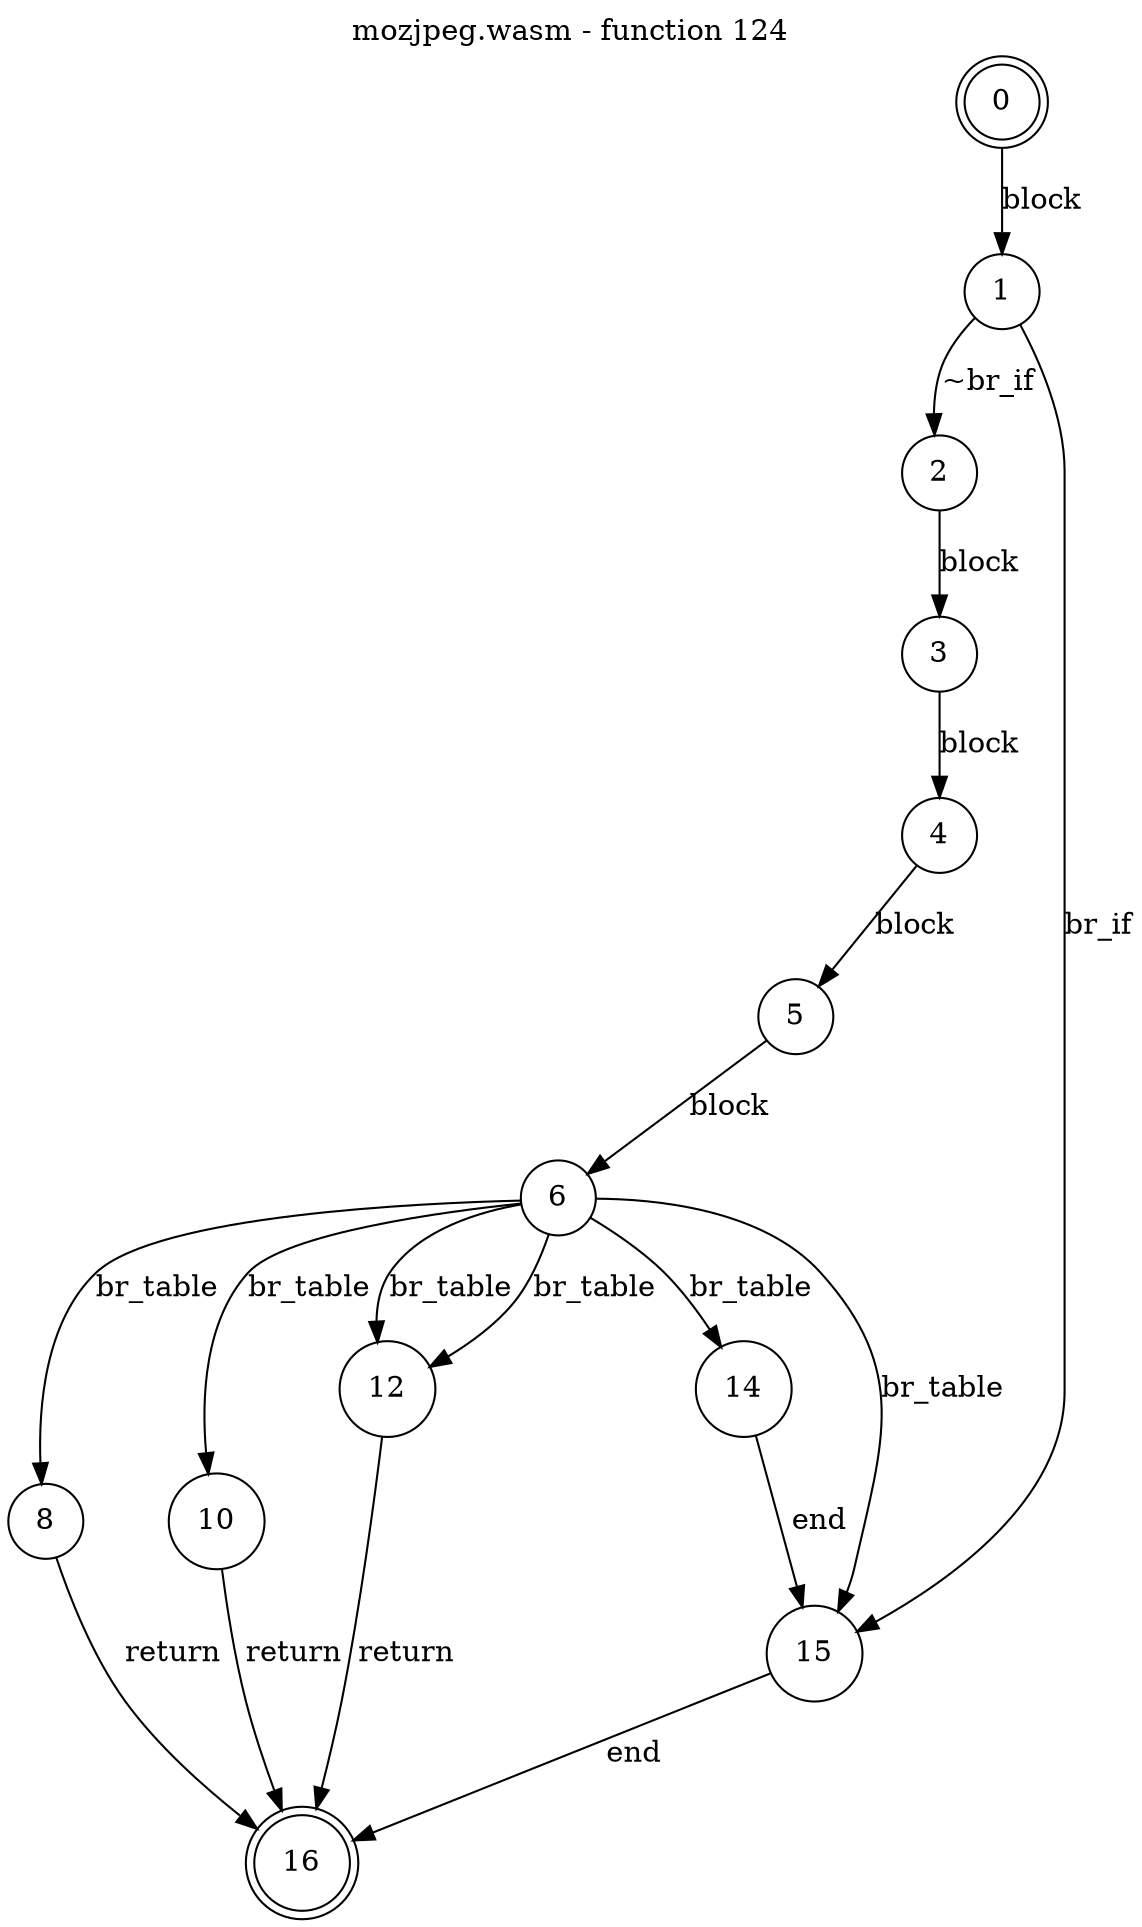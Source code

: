 digraph finite_state_machine {
    label = "mozjpeg.wasm - function 124"
    labelloc =  t
    labelfontsize = 16
    labelfontcolor = black
    labelfontname = "Helvetica"
    node [shape = doublecircle]; 0 16;
    node [shape = circle];
    0 -> 1[label="block"];
    1 -> 2[label="~br_if"];
    1 -> 15[label="br_if"];
    2 -> 3[label="block"];
    3 -> 4[label="block"];
    4 -> 5[label="block"];
    5 -> 6[label="block"];
    6 -> 8[label="br_table"];
    6 -> 10[label="br_table"];
    6 -> 12[label="br_table"];
    6 -> 12[label="br_table"];
    6 -> 15[label="br_table"];
    6 -> 14[label="br_table"];
    8 -> 16[label="return"];
    10 -> 16[label="return"];
    12 -> 16[label="return"];
    14 -> 15[label="end"];
    15 -> 16[label="end"];
}
